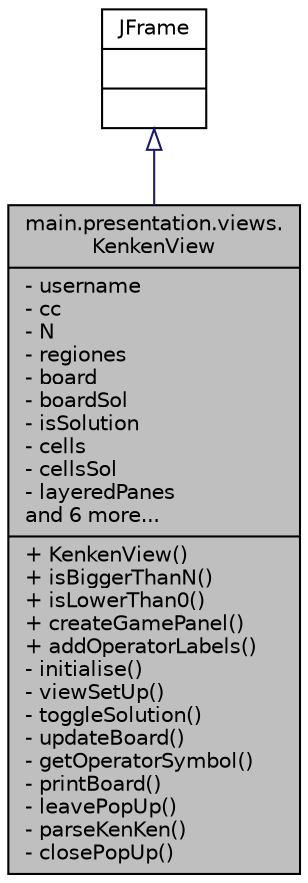 digraph "main.presentation.views.KenkenView"
{
 // INTERACTIVE_SVG=YES
 // LATEX_PDF_SIZE
  edge [fontname="Helvetica",fontsize="10",labelfontname="Helvetica",labelfontsize="10"];
  node [fontname="Helvetica",fontsize="10",shape=record];
  Node1 [label="{main.presentation.views.\lKenkenView\n|- username\l- cc\l- N\l- regiones\l- board\l- boardSol\l- isSolution\l- cells\l- cellsSol\l- layeredPanes\land 6 more...\l|+ KenkenView()\l+ isBiggerThanN()\l+ isLowerThan0()\l+ createGamePanel()\l+ addOperatorLabels()\l- initialise()\l- viewSetUp()\l- toggleSolution()\l- updateBoard()\l- getOperatorSymbol()\l- printBoard()\l- leavePopUp()\l- parseKenKen()\l- closePopUp()\l}",height=0.2,width=0.4,color="black", fillcolor="grey75", style="filled", fontcolor="black",tooltip=" "];
  Node2 -> Node1 [dir="back",color="midnightblue",fontsize="10",style="solid",arrowtail="onormal",fontname="Helvetica"];
  Node2 [label="{JFrame\n||}",height=0.2,width=0.4,color="black", fillcolor="white", style="filled",URL="$classJFrame.html",tooltip=" "];
}
